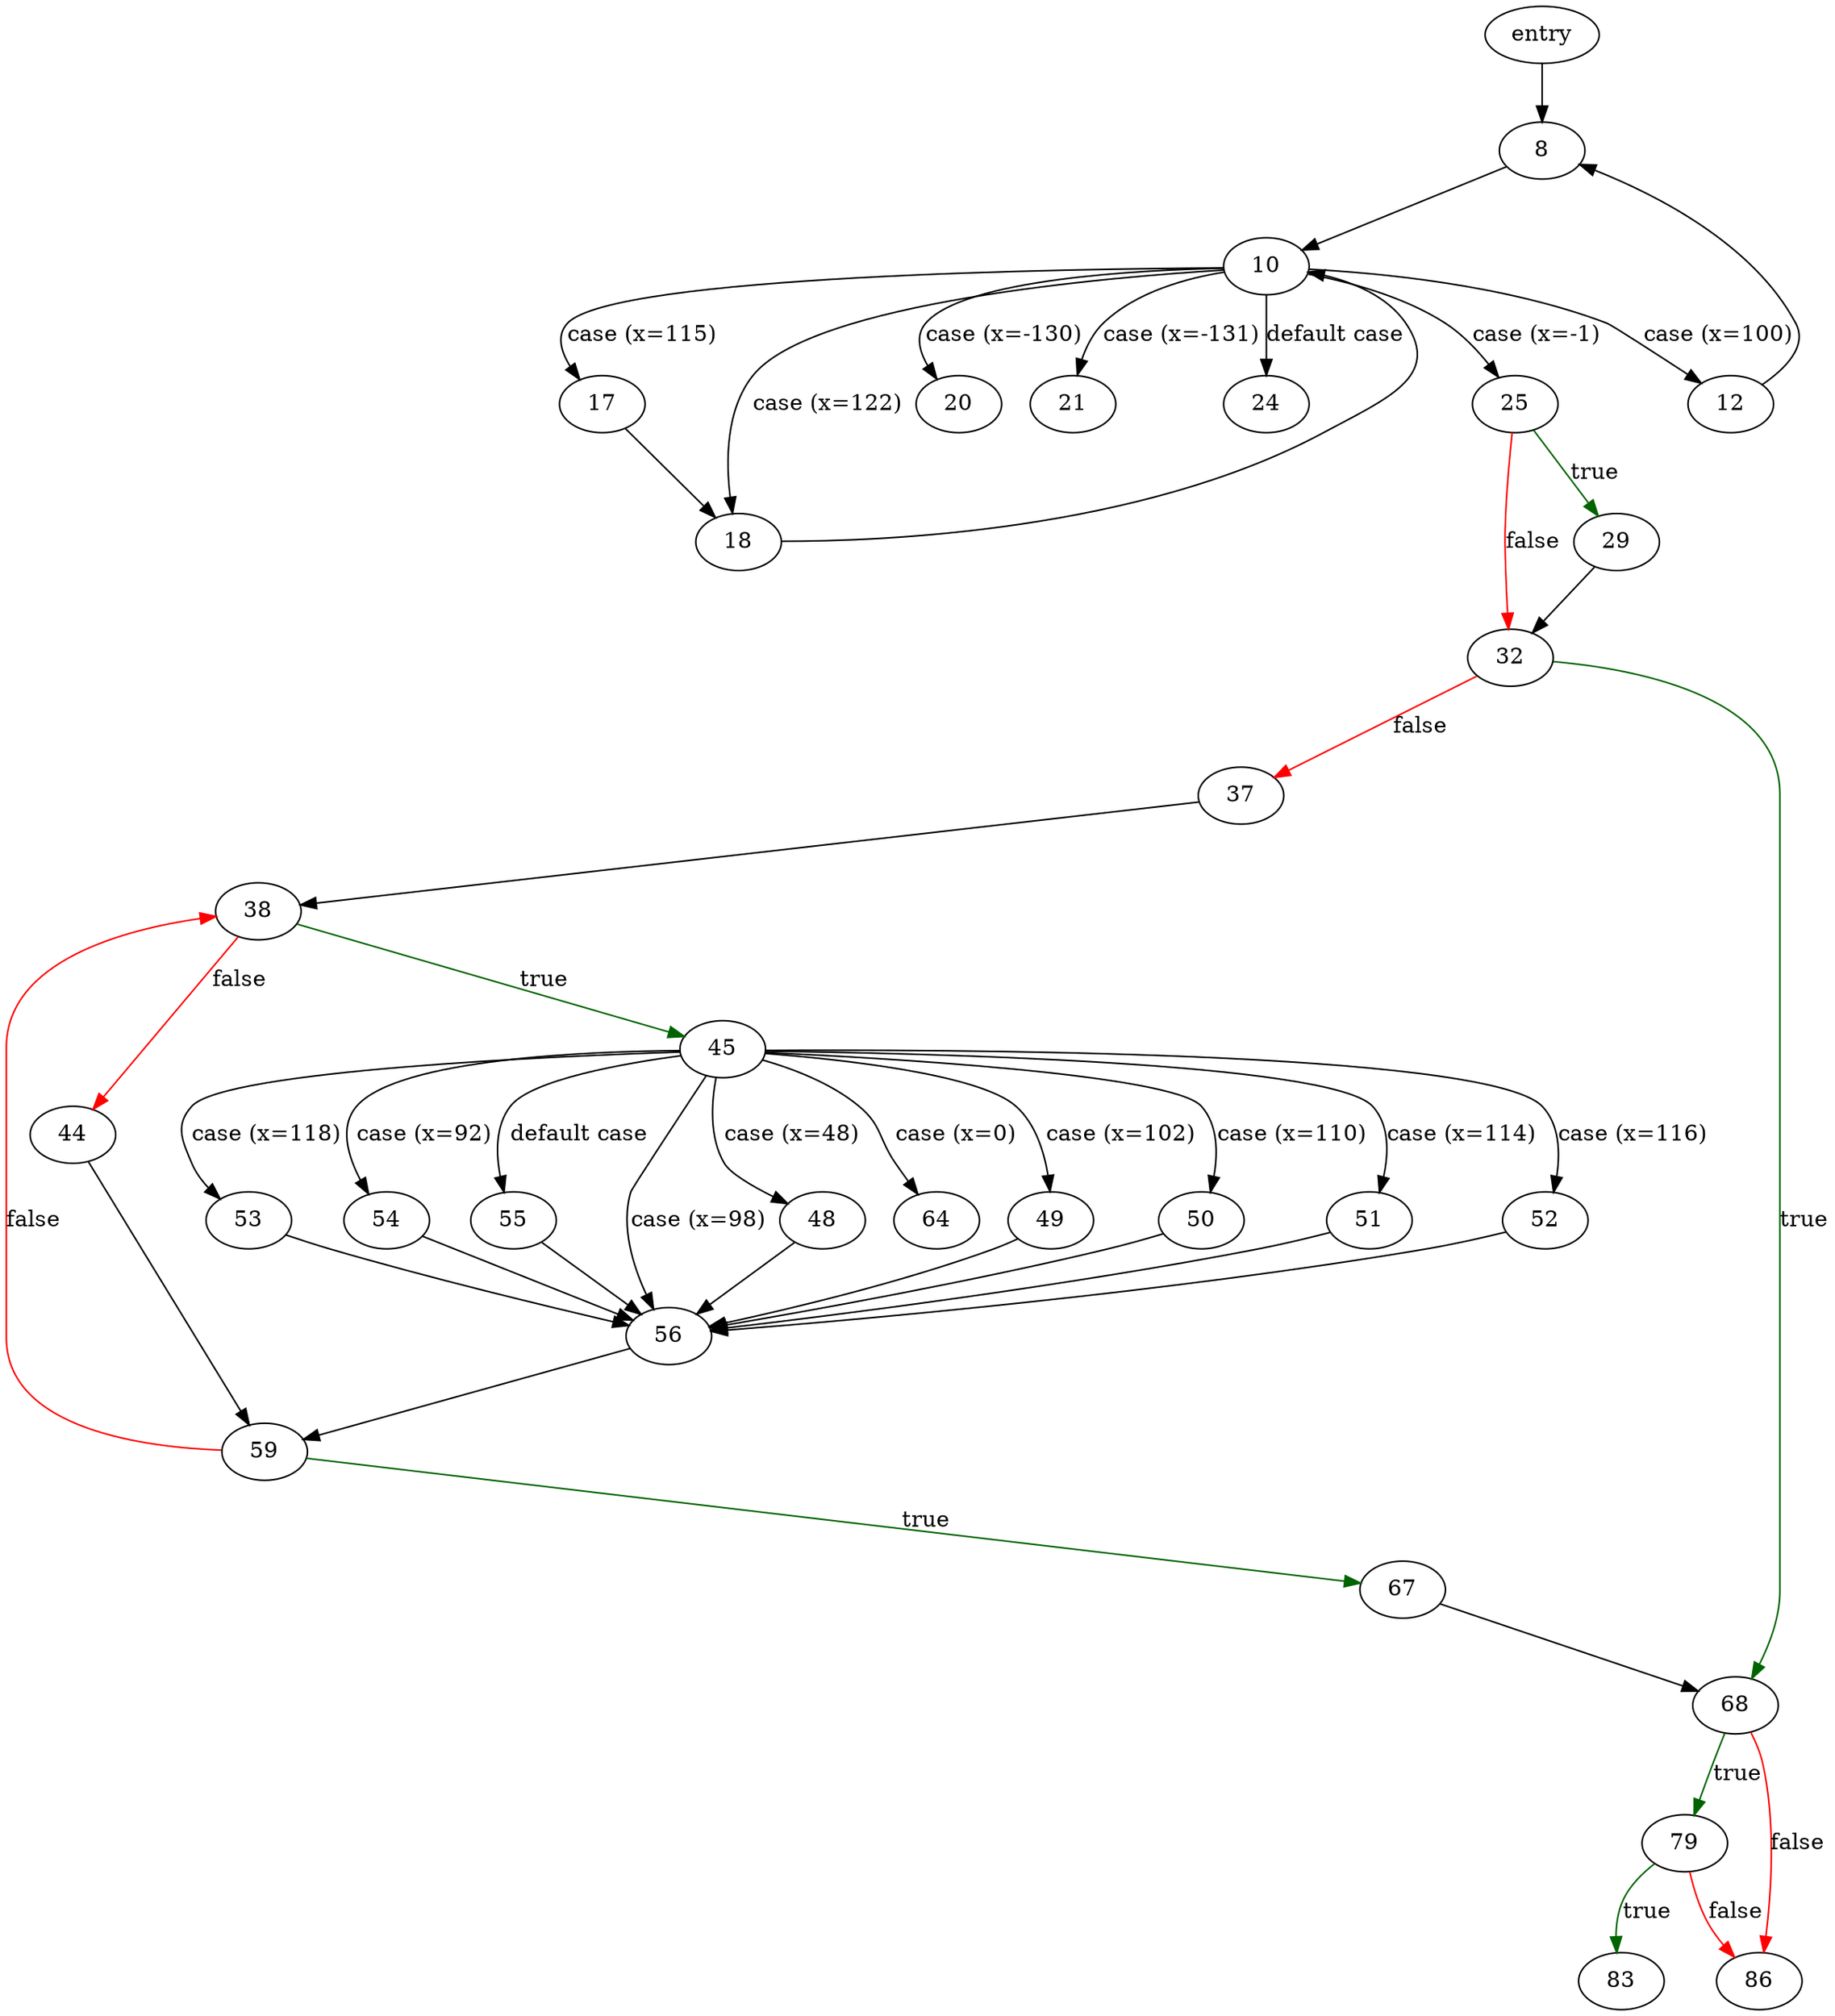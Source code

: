 digraph "main" {
	// Node definitions.
	2 [label=entry];
	8;
	10;
	12;
	17;
	18;
	20;
	21;
	24;
	25;
	29;
	32;
	37;
	38;
	44;
	45;
	48;
	49;
	50;
	51;
	52;
	53;
	54;
	55;
	56;
	59;
	64;
	67;
	68;
	79;
	83;
	86;

	// Edge definitions.
	2 -> 8;
	8 -> 10;
	10 -> 12 [label="case (x=100)"];
	10 -> 17 [label="case (x=115)"];
	10 -> 18 [label="case (x=122)"];
	10 -> 20 [label="case (x=-130)"];
	10 -> 21 [label="case (x=-131)"];
	10 -> 24 [label="default case"];
	10 -> 25 [label="case (x=-1)"];
	12 -> 8;
	17 -> 18;
	18 -> 10;
	25 -> 29 [
		color=darkgreen
		label=true
	];
	25 -> 32 [
		color=red
		label=false
	];
	29 -> 32;
	32 -> 37 [
		color=red
		label=false
	];
	32 -> 68 [
		color=darkgreen
		label=true
	];
	37 -> 38;
	38 -> 44 [
		color=red
		label=false
	];
	38 -> 45 [
		color=darkgreen
		label=true
	];
	44 -> 59;
	45 -> 48 [label="case (x=48)"];
	45 -> 49 [label="case (x=102)"];
	45 -> 50 [label="case (x=110)"];
	45 -> 51 [label="case (x=114)"];
	45 -> 52 [label="case (x=116)"];
	45 -> 53 [label="case (x=118)"];
	45 -> 54 [label="case (x=92)"];
	45 -> 55 [label="default case"];
	45 -> 56 [label="case (x=98)"];
	45 -> 64 [label="case (x=0)"];
	48 -> 56;
	49 -> 56;
	50 -> 56;
	51 -> 56;
	52 -> 56;
	53 -> 56;
	54 -> 56;
	55 -> 56;
	56 -> 59;
	59 -> 38 [
		color=red
		label=false
	];
	59 -> 67 [
		color=darkgreen
		label=true
	];
	67 -> 68;
	68 -> 79 [
		color=darkgreen
		label=true
	];
	68 -> 86 [
		color=red
		label=false
	];
	79 -> 83 [
		color=darkgreen
		label=true
	];
	79 -> 86 [
		color=red
		label=false
	];
}